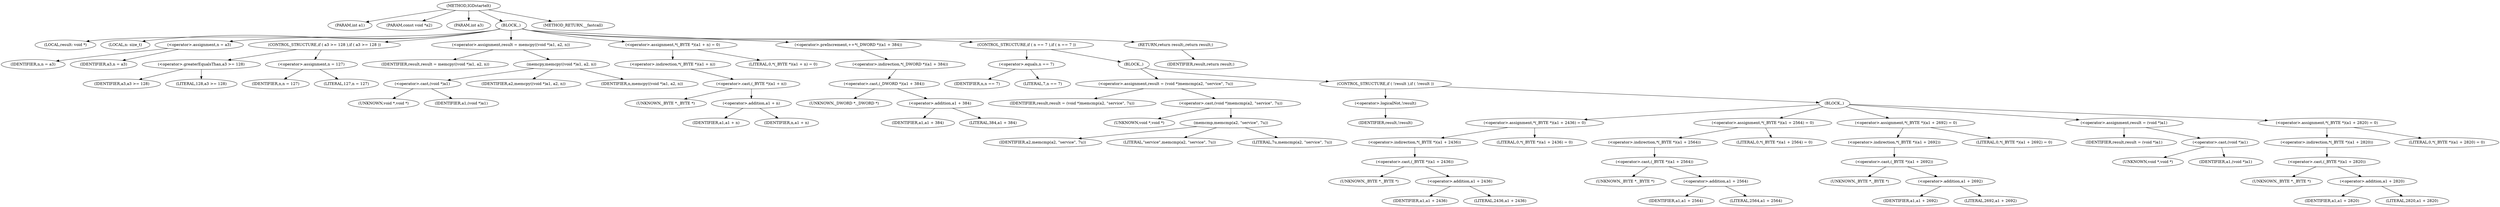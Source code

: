 digraph IGDstartelt {  
"1000103" [label = "(METHOD,IGDstartelt)" ]
"1000104" [label = "(PARAM,int a1)" ]
"1000105" [label = "(PARAM,const void *a2)" ]
"1000106" [label = "(PARAM,int a3)" ]
"1000107" [label = "(BLOCK,,)" ]
"1000108" [label = "(LOCAL,result: void *)" ]
"1000109" [label = "(LOCAL,n: size_t)" ]
"1000110" [label = "(<operator>.assignment,n = a3)" ]
"1000111" [label = "(IDENTIFIER,n,n = a3)" ]
"1000112" [label = "(IDENTIFIER,a3,n = a3)" ]
"1000113" [label = "(CONTROL_STRUCTURE,if ( a3 >= 128 ),if ( a3 >= 128 ))" ]
"1000114" [label = "(<operator>.greaterEqualsThan,a3 >= 128)" ]
"1000115" [label = "(IDENTIFIER,a3,a3 >= 128)" ]
"1000116" [label = "(LITERAL,128,a3 >= 128)" ]
"1000117" [label = "(<operator>.assignment,n = 127)" ]
"1000118" [label = "(IDENTIFIER,n,n = 127)" ]
"1000119" [label = "(LITERAL,127,n = 127)" ]
"1000120" [label = "(<operator>.assignment,result = memcpy((void *)a1, a2, n))" ]
"1000121" [label = "(IDENTIFIER,result,result = memcpy((void *)a1, a2, n))" ]
"1000122" [label = "(memcpy,memcpy((void *)a1, a2, n))" ]
"1000123" [label = "(<operator>.cast,(void *)a1)" ]
"1000124" [label = "(UNKNOWN,void *,void *)" ]
"1000125" [label = "(IDENTIFIER,a1,(void *)a1)" ]
"1000126" [label = "(IDENTIFIER,a2,memcpy((void *)a1, a2, n))" ]
"1000127" [label = "(IDENTIFIER,n,memcpy((void *)a1, a2, n))" ]
"1000128" [label = "(<operator>.assignment,*(_BYTE *)(a1 + n) = 0)" ]
"1000129" [label = "(<operator>.indirection,*(_BYTE *)(a1 + n))" ]
"1000130" [label = "(<operator>.cast,(_BYTE *)(a1 + n))" ]
"1000131" [label = "(UNKNOWN,_BYTE *,_BYTE *)" ]
"1000132" [label = "(<operator>.addition,a1 + n)" ]
"1000133" [label = "(IDENTIFIER,a1,a1 + n)" ]
"1000134" [label = "(IDENTIFIER,n,a1 + n)" ]
"1000135" [label = "(LITERAL,0,*(_BYTE *)(a1 + n) = 0)" ]
"1000136" [label = "(<operator>.preIncrement,++*(_DWORD *)(a1 + 384))" ]
"1000137" [label = "(<operator>.indirection,*(_DWORD *)(a1 + 384))" ]
"1000138" [label = "(<operator>.cast,(_DWORD *)(a1 + 384))" ]
"1000139" [label = "(UNKNOWN,_DWORD *,_DWORD *)" ]
"1000140" [label = "(<operator>.addition,a1 + 384)" ]
"1000141" [label = "(IDENTIFIER,a1,a1 + 384)" ]
"1000142" [label = "(LITERAL,384,a1 + 384)" ]
"1000143" [label = "(CONTROL_STRUCTURE,if ( n == 7 ),if ( n == 7 ))" ]
"1000144" [label = "(<operator>.equals,n == 7)" ]
"1000145" [label = "(IDENTIFIER,n,n == 7)" ]
"1000146" [label = "(LITERAL,7,n == 7)" ]
"1000147" [label = "(BLOCK,,)" ]
"1000148" [label = "(<operator>.assignment,result = (void *)memcmp(a2, \"service\", 7u))" ]
"1000149" [label = "(IDENTIFIER,result,result = (void *)memcmp(a2, \"service\", 7u))" ]
"1000150" [label = "(<operator>.cast,(void *)memcmp(a2, \"service\", 7u))" ]
"1000151" [label = "(UNKNOWN,void *,void *)" ]
"1000152" [label = "(memcmp,memcmp(a2, \"service\", 7u))" ]
"1000153" [label = "(IDENTIFIER,a2,memcmp(a2, \"service\", 7u))" ]
"1000154" [label = "(LITERAL,\"service\",memcmp(a2, \"service\", 7u))" ]
"1000155" [label = "(LITERAL,7u,memcmp(a2, \"service\", 7u))" ]
"1000156" [label = "(CONTROL_STRUCTURE,if ( !result ),if ( !result ))" ]
"1000157" [label = "(<operator>.logicalNot,!result)" ]
"1000158" [label = "(IDENTIFIER,result,!result)" ]
"1000159" [label = "(BLOCK,,)" ]
"1000160" [label = "(<operator>.assignment,*(_BYTE *)(a1 + 2436) = 0)" ]
"1000161" [label = "(<operator>.indirection,*(_BYTE *)(a1 + 2436))" ]
"1000162" [label = "(<operator>.cast,(_BYTE *)(a1 + 2436))" ]
"1000163" [label = "(UNKNOWN,_BYTE *,_BYTE *)" ]
"1000164" [label = "(<operator>.addition,a1 + 2436)" ]
"1000165" [label = "(IDENTIFIER,a1,a1 + 2436)" ]
"1000166" [label = "(LITERAL,2436,a1 + 2436)" ]
"1000167" [label = "(LITERAL,0,*(_BYTE *)(a1 + 2436) = 0)" ]
"1000168" [label = "(<operator>.assignment,*(_BYTE *)(a1 + 2564) = 0)" ]
"1000169" [label = "(<operator>.indirection,*(_BYTE *)(a1 + 2564))" ]
"1000170" [label = "(<operator>.cast,(_BYTE *)(a1 + 2564))" ]
"1000171" [label = "(UNKNOWN,_BYTE *,_BYTE *)" ]
"1000172" [label = "(<operator>.addition,a1 + 2564)" ]
"1000173" [label = "(IDENTIFIER,a1,a1 + 2564)" ]
"1000174" [label = "(LITERAL,2564,a1 + 2564)" ]
"1000175" [label = "(LITERAL,0,*(_BYTE *)(a1 + 2564) = 0)" ]
"1000176" [label = "(<operator>.assignment,*(_BYTE *)(a1 + 2692) = 0)" ]
"1000177" [label = "(<operator>.indirection,*(_BYTE *)(a1 + 2692))" ]
"1000178" [label = "(<operator>.cast,(_BYTE *)(a1 + 2692))" ]
"1000179" [label = "(UNKNOWN,_BYTE *,_BYTE *)" ]
"1000180" [label = "(<operator>.addition,a1 + 2692)" ]
"1000181" [label = "(IDENTIFIER,a1,a1 + 2692)" ]
"1000182" [label = "(LITERAL,2692,a1 + 2692)" ]
"1000183" [label = "(LITERAL,0,*(_BYTE *)(a1 + 2692) = 0)" ]
"1000184" [label = "(<operator>.assignment,result = (void *)a1)" ]
"1000185" [label = "(IDENTIFIER,result,result = (void *)a1)" ]
"1000186" [label = "(<operator>.cast,(void *)a1)" ]
"1000187" [label = "(UNKNOWN,void *,void *)" ]
"1000188" [label = "(IDENTIFIER,a1,(void *)a1)" ]
"1000189" [label = "(<operator>.assignment,*(_BYTE *)(a1 + 2820) = 0)" ]
"1000190" [label = "(<operator>.indirection,*(_BYTE *)(a1 + 2820))" ]
"1000191" [label = "(<operator>.cast,(_BYTE *)(a1 + 2820))" ]
"1000192" [label = "(UNKNOWN,_BYTE *,_BYTE *)" ]
"1000193" [label = "(<operator>.addition,a1 + 2820)" ]
"1000194" [label = "(IDENTIFIER,a1,a1 + 2820)" ]
"1000195" [label = "(LITERAL,2820,a1 + 2820)" ]
"1000196" [label = "(LITERAL,0,*(_BYTE *)(a1 + 2820) = 0)" ]
"1000197" [label = "(RETURN,return result;,return result;)" ]
"1000198" [label = "(IDENTIFIER,result,return result;)" ]
"1000199" [label = "(METHOD_RETURN,__fastcall)" ]
  "1000103" -> "1000104" 
  "1000103" -> "1000105" 
  "1000103" -> "1000106" 
  "1000103" -> "1000107" 
  "1000103" -> "1000199" 
  "1000107" -> "1000108" 
  "1000107" -> "1000109" 
  "1000107" -> "1000110" 
  "1000107" -> "1000113" 
  "1000107" -> "1000120" 
  "1000107" -> "1000128" 
  "1000107" -> "1000136" 
  "1000107" -> "1000143" 
  "1000107" -> "1000197" 
  "1000110" -> "1000111" 
  "1000110" -> "1000112" 
  "1000113" -> "1000114" 
  "1000113" -> "1000117" 
  "1000114" -> "1000115" 
  "1000114" -> "1000116" 
  "1000117" -> "1000118" 
  "1000117" -> "1000119" 
  "1000120" -> "1000121" 
  "1000120" -> "1000122" 
  "1000122" -> "1000123" 
  "1000122" -> "1000126" 
  "1000122" -> "1000127" 
  "1000123" -> "1000124" 
  "1000123" -> "1000125" 
  "1000128" -> "1000129" 
  "1000128" -> "1000135" 
  "1000129" -> "1000130" 
  "1000130" -> "1000131" 
  "1000130" -> "1000132" 
  "1000132" -> "1000133" 
  "1000132" -> "1000134" 
  "1000136" -> "1000137" 
  "1000137" -> "1000138" 
  "1000138" -> "1000139" 
  "1000138" -> "1000140" 
  "1000140" -> "1000141" 
  "1000140" -> "1000142" 
  "1000143" -> "1000144" 
  "1000143" -> "1000147" 
  "1000144" -> "1000145" 
  "1000144" -> "1000146" 
  "1000147" -> "1000148" 
  "1000147" -> "1000156" 
  "1000148" -> "1000149" 
  "1000148" -> "1000150" 
  "1000150" -> "1000151" 
  "1000150" -> "1000152" 
  "1000152" -> "1000153" 
  "1000152" -> "1000154" 
  "1000152" -> "1000155" 
  "1000156" -> "1000157" 
  "1000156" -> "1000159" 
  "1000157" -> "1000158" 
  "1000159" -> "1000160" 
  "1000159" -> "1000168" 
  "1000159" -> "1000176" 
  "1000159" -> "1000184" 
  "1000159" -> "1000189" 
  "1000160" -> "1000161" 
  "1000160" -> "1000167" 
  "1000161" -> "1000162" 
  "1000162" -> "1000163" 
  "1000162" -> "1000164" 
  "1000164" -> "1000165" 
  "1000164" -> "1000166" 
  "1000168" -> "1000169" 
  "1000168" -> "1000175" 
  "1000169" -> "1000170" 
  "1000170" -> "1000171" 
  "1000170" -> "1000172" 
  "1000172" -> "1000173" 
  "1000172" -> "1000174" 
  "1000176" -> "1000177" 
  "1000176" -> "1000183" 
  "1000177" -> "1000178" 
  "1000178" -> "1000179" 
  "1000178" -> "1000180" 
  "1000180" -> "1000181" 
  "1000180" -> "1000182" 
  "1000184" -> "1000185" 
  "1000184" -> "1000186" 
  "1000186" -> "1000187" 
  "1000186" -> "1000188" 
  "1000189" -> "1000190" 
  "1000189" -> "1000196" 
  "1000190" -> "1000191" 
  "1000191" -> "1000192" 
  "1000191" -> "1000193" 
  "1000193" -> "1000194" 
  "1000193" -> "1000195" 
  "1000197" -> "1000198" 
}
